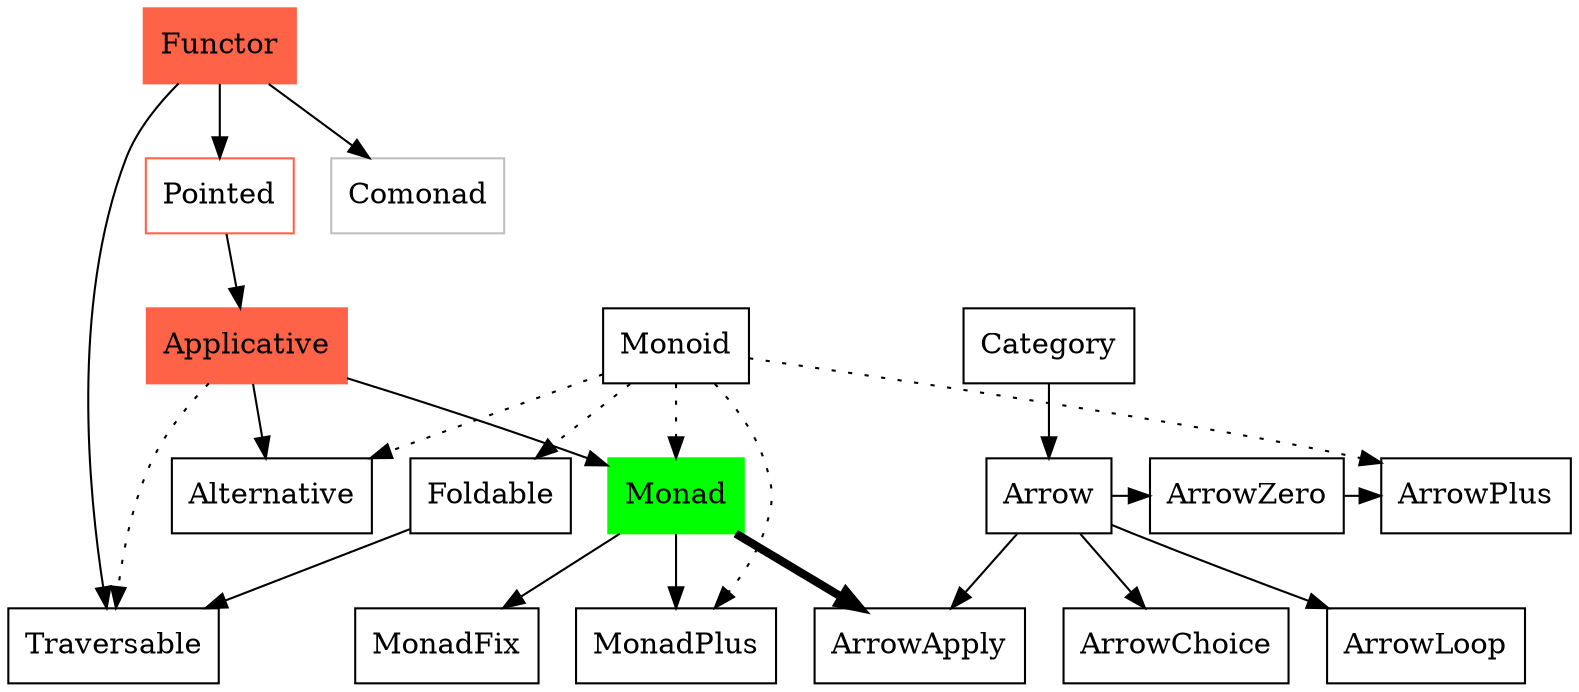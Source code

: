 digraph {
  node [shape=box];
  Functor [color=tomato, style=filled];
  Functor -> Pointed -> Applicative -> Monad;
  Pointed [color=tomato];
  Applicative [color=tomato, style=filled];
  Applicative -> Alternative;
  Monad -> MonadPlus;
//  Monad -> MonadTrans [style=dotted];
  Monad [color=green, style=filled];
  Monad -> MonadFix;
//  {rank=same; Applicative; Alternative}
//  {rank=same; Monad; MonadPlus}
  Monoid -> Alternative [style=dotted];
  Monoid -> MonadPlus [style=dotted];
  Category -> Arrow -> ArrowChoice;
  Arrow -> ArrowApply;
  Arrow -> ArrowLoop;
  Arrow -> ArrowZero -> ArrowPlus;
  {rank = same; Arrow; ArrowZero; ArrowPlus}
  Monoid -> ArrowPlus [style=dotted];
  Monad -> ArrowApply [style="setlinewidth(4)", arrowtail=normal];
  Monoid -> Foldable [style=dotted];
  Monoid -> Monad [style=dotted];
  Applicative -> Traversable [style=dotted];
  Foldable -> Traversable;
  Functor -> Traversable;
  Comonad [color=grey];
  Functor -> Comonad;
//  {rank=same; Comonad; Functor}
}